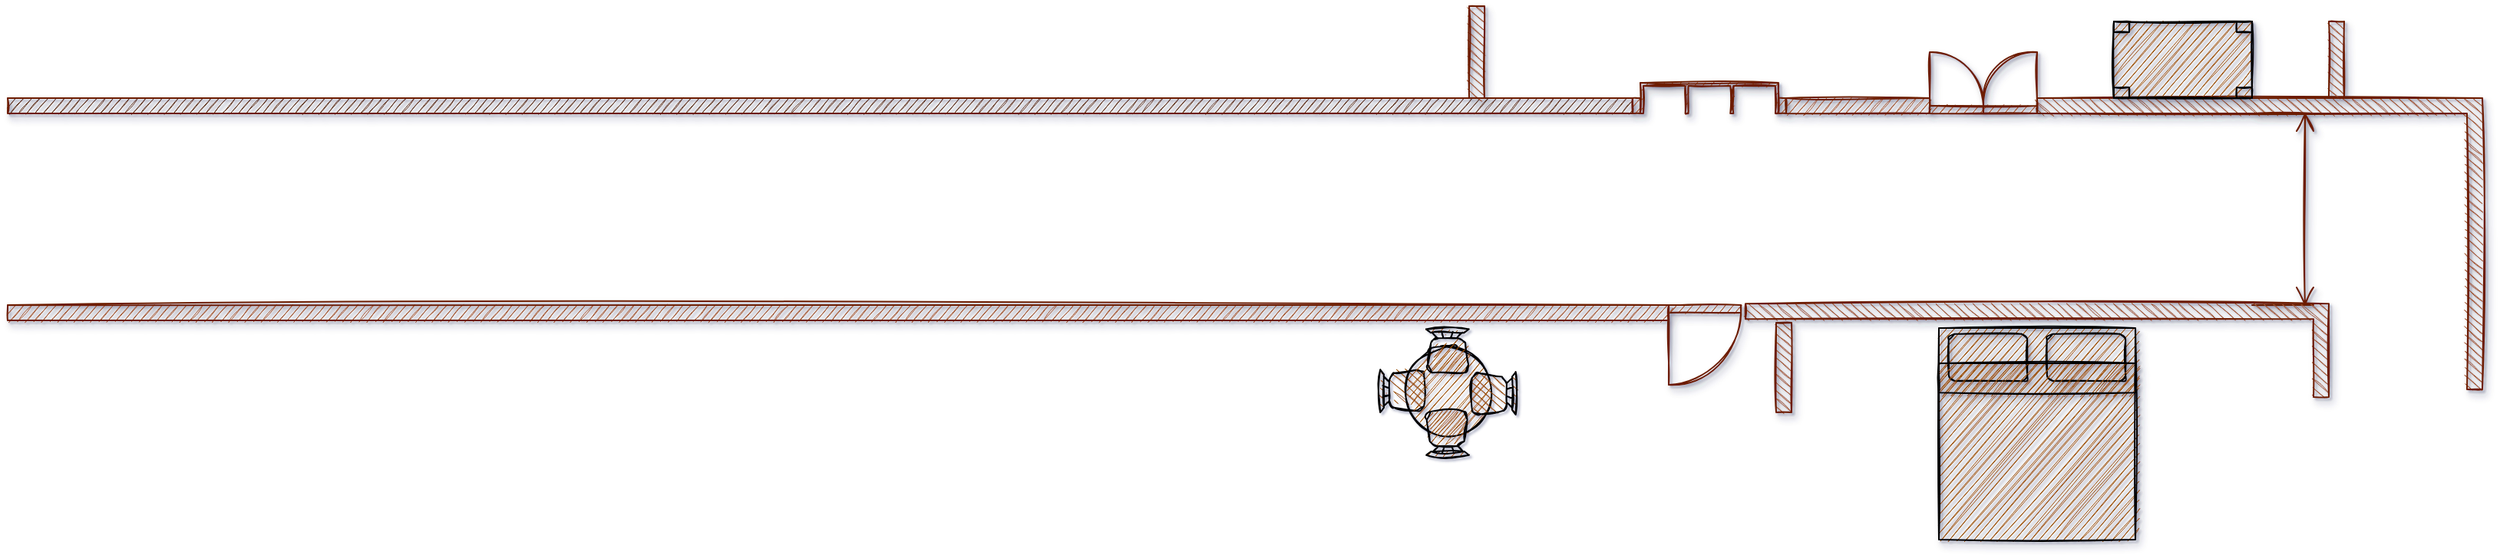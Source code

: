 <mxfile version="14.7.6" type="github">
  <diagram id="A3XWHSS86rBna9IXd0iq" name="Page-1">
    <mxGraphModel dx="1249" dy="1094" grid="1" gridSize="10" guides="1" tooltips="1" connect="1" arrows="1" fold="1" page="1" pageScale="1" pageWidth="827" pageHeight="1169" math="0" shadow="1">
      <root>
        <mxCell id="0" />
        <mxCell id="1" parent="0" />
        <mxCell id="5c0QRYMm_emFLiEkocxq-1" value="" style="verticalLabelPosition=bottom;html=1;verticalAlign=top;align=center;shape=mxgraph.floorplan.chair;shadow=0;direction=north;sketch=1;fillColor=#994C00;" vertex="1" parent="1">
          <mxGeometry x="1732.47" y="465" width="31" height="28" as="geometry" />
        </mxCell>
        <mxCell id="5c0QRYMm_emFLiEkocxq-2" value="" style="shape=ellipse;shadow=0;sketch=1;fillColor=#994C00;" vertex="1" parent="1">
          <mxGeometry x="1748.47" y="450" width="59" height="58" as="geometry" />
        </mxCell>
        <mxCell id="5c0QRYMm_emFLiEkocxq-3" value="" style="verticalLabelPosition=bottom;html=1;verticalAlign=top;align=center;shape=mxgraph.floorplan.wallCorner;direction=south;fillColor=#a0522d;fontColor=#ffffff;shadow=1;rounded=1;strokeColor=#6D1F00;sketch=1;" vertex="1" parent="1">
          <mxGeometry x="2162" y="288" width="290" height="190" as="geometry" />
        </mxCell>
        <mxCell id="5c0QRYMm_emFLiEkocxq-4" value="" style="verticalLabelPosition=bottom;html=1;verticalAlign=top;align=center;shape=mxgraph.floorplan.wall;fontColor=#ffffff;shadow=1;rounded=1;strokeColor=#6D1F00;fillColor=#5C2F1A;sketch=1;" vertex="1" parent="1">
          <mxGeometry x="840" y="288" width="1058.47" height="10" as="geometry" />
        </mxCell>
        <mxCell id="5c0QRYMm_emFLiEkocxq-5" value="" style="verticalLabelPosition=bottom;html=1;verticalAlign=top;align=center;shape=mxgraph.floorplan.doorLeft;aspect=fixed;fillColor=#a0522d;fontColor=#ffffff;shadow=1;rounded=1;strokeColor=#6D1F00;sketch=1;" vertex="1" parent="1">
          <mxGeometry x="1922" y="423" width="47.06" height="50" as="geometry" />
        </mxCell>
        <mxCell id="5c0QRYMm_emFLiEkocxq-6" value="" style="verticalLabelPosition=bottom;html=1;verticalAlign=top;align=center;shape=mxgraph.floorplan.wall;fillColor=#a0522d;fontColor=#ffffff;shadow=1;rounded=1;strokeColor=#6D1F00;sketch=1;" vertex="1" parent="1">
          <mxGeometry x="840" y="423" width="1082" height="10" as="geometry" />
        </mxCell>
        <mxCell id="5c0QRYMm_emFLiEkocxq-7" value="" style="verticalLabelPosition=bottom;html=1;verticalAlign=top;align=center;shape=mxgraph.floorplan.windowGarden;dx=0.25;rotation=0;fillColor=#a0522d;fontColor=#ffffff;shadow=1;rounded=1;strokeColor=#6D1F00;sketch=1;" vertex="1" parent="1">
          <mxGeometry x="1898.47" y="278" width="100" height="20" as="geometry" />
        </mxCell>
        <mxCell id="5c0QRYMm_emFLiEkocxq-8" value="" style="verticalLabelPosition=bottom;html=1;verticalAlign=top;align=center;shape=mxgraph.floorplan.wall;fillColor=#a0522d;fontColor=#ffffff;shadow=1;rounded=1;strokeColor=#6D1F00;sketch=1;" vertex="1" parent="1">
          <mxGeometry x="1998.47" y="288" width="93.53" height="10" as="geometry" />
        </mxCell>
        <mxCell id="5c0QRYMm_emFLiEkocxq-9" value="" style="shape=dimension;direction=north;whiteSpace=wrap;html=1;align=right;points=[];verticalAlign=middle;fillColor=#a0522d;fontColor=#ffffff;shadow=1;rounded=1;strokeColor=#6D1F00;sketch=1;" vertex="1" parent="1">
          <mxGeometry x="2302" y="298" width="40" height="125" as="geometry" />
        </mxCell>
        <mxCell id="5c0QRYMm_emFLiEkocxq-10" value="" style="verticalLabelPosition=bottom;html=1;verticalAlign=top;align=center;shape=mxgraph.floorplan.doorUneven;dx=0.5;rotation=-180;fillColor=#a0522d;fontColor=#ffffff;shadow=1;rounded=1;strokeColor=#6D1F00;sketch=1;" vertex="1" parent="1">
          <mxGeometry x="2092" y="261" width="70" height="37" as="geometry" />
        </mxCell>
        <mxCell id="5c0QRYMm_emFLiEkocxq-11" value="" style="verticalLabelPosition=bottom;html=1;verticalAlign=top;align=center;shape=mxgraph.floorplan.wall;direction=south;fillColor=#a0522d;fontColor=#ffffff;shadow=1;rounded=1;strokeColor=#6D1F00;sketch=1;" vertex="1" parent="1">
          <mxGeometry x="1732" y="228" width="130" height="60" as="geometry" />
        </mxCell>
        <mxCell id="5c0QRYMm_emFLiEkocxq-12" value="" style="verticalLabelPosition=bottom;html=1;verticalAlign=top;align=center;shape=mxgraph.floorplan.wall;direction=south;fillColor=#a0522d;fontColor=#ffffff;shadow=1;rounded=1;strokeColor=#6D1F00;sketch=1;" vertex="1" parent="1">
          <mxGeometry x="1992" y="434.5" width="10" height="58.5" as="geometry" />
        </mxCell>
        <mxCell id="5c0QRYMm_emFLiEkocxq-13" value="" style="verticalLabelPosition=bottom;html=1;verticalAlign=top;align=center;shape=mxgraph.floorplan.wallCorner;direction=south;fillColor=#a0522d;fontColor=#ffffff;shadow=1;rounded=1;strokeColor=#6D1F00;sketch=1;" vertex="1" parent="1">
          <mxGeometry x="1972" y="422.16" width="380" height="60.84" as="geometry" />
        </mxCell>
        <mxCell id="5c0QRYMm_emFLiEkocxq-14" value="" style="verticalLabelPosition=bottom;html=1;verticalAlign=top;align=center;shape=mxgraph.floorplan.wall;direction=south;fillColor=#a0522d;fontColor=#ffffff;shadow=1;rounded=1;strokeColor=#6D1F00;sketch=1;" vertex="1" parent="1">
          <mxGeometry x="2352" y="238" width="10" height="50" as="geometry" />
        </mxCell>
        <mxCell id="5c0QRYMm_emFLiEkocxq-17" value="" style="verticalLabelPosition=bottom;html=1;verticalAlign=top;align=center;shape=mxgraph.floorplan.table;sketch=1;shadow=1;fillColor=#994C00;" vertex="1" parent="1">
          <mxGeometry x="2212" y="238" width="90" height="50" as="geometry" />
        </mxCell>
        <mxCell id="5c0QRYMm_emFLiEkocxq-18" value="" style="verticalLabelPosition=bottom;html=1;verticalAlign=top;align=center;shape=mxgraph.floorplan.chair;shadow=0;direction=north;sketch=1;fillColor=#994C00;rotation=90;" vertex="1" parent="1">
          <mxGeometry x="1762.47" y="438.58" width="31" height="28" as="geometry" />
        </mxCell>
        <mxCell id="5c0QRYMm_emFLiEkocxq-19" value="" style="verticalLabelPosition=bottom;html=1;verticalAlign=top;align=center;shape=mxgraph.floorplan.chair;shadow=0;direction=north;sketch=1;fillColor=#994C00;rotation=-90;" vertex="1" parent="1">
          <mxGeometry x="1762.47" y="493" width="31" height="28" as="geometry" />
        </mxCell>
        <mxCell id="5c0QRYMm_emFLiEkocxq-20" value="" style="verticalLabelPosition=bottom;html=1;verticalAlign=top;align=center;shape=mxgraph.floorplan.chair;shadow=0;direction=north;sketch=1;fillColor=#994C00;rotation=-180;" vertex="1" parent="1">
          <mxGeometry x="1792.97" y="466.58" width="31" height="28" as="geometry" />
        </mxCell>
        <mxCell id="5c0QRYMm_emFLiEkocxq-21" value="" style="verticalLabelPosition=bottom;html=1;verticalAlign=top;align=center;shape=mxgraph.floorplan.bed_double;shadow=1;sketch=1;fillColor=#994C00;" vertex="1" parent="1">
          <mxGeometry x="2098" y="438" width="128" height="138" as="geometry" />
        </mxCell>
      </root>
    </mxGraphModel>
  </diagram>
</mxfile>
